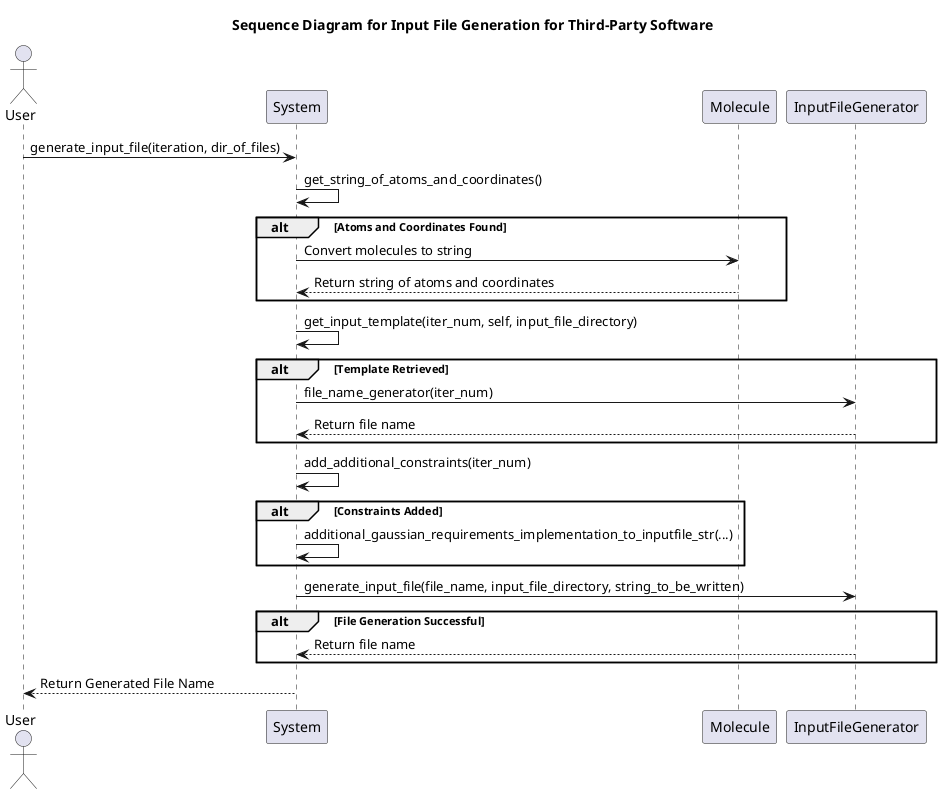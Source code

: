 @startuml

title Sequence Diagram for Input File Generation for Third-Party Software

actor "User" as user
participant "System" as system
participant "Molecule" as molecule
participant "InputFileGenerator" as fileGen

user -> system: generate_input_file(iteration, dir_of_files)
system -> system: get_string_of_atoms_and_coordinates()
alt Atoms and Coordinates Found
    system -> molecule: Convert molecules to string
    molecule --> system: Return string of atoms and coordinates
end
system -> system: get_input_template(iter_num, self, input_file_directory)
alt Template Retrieved
    system -> fileGen: file_name_generator(iter_num)
    fileGen --> system: Return file name
end
system -> system: add_additional_constraints(iter_num)
alt Constraints Added
    system -> system: additional_gaussian_requirements_implementation_to_inputfile_str(...)
end
system -> fileGen: generate_input_file(file_name, input_file_directory, string_to_be_written)
alt File Generation Successful
    fileGen --> system: Return file name
end
user <-- system: Return Generated File Name

@enduml
